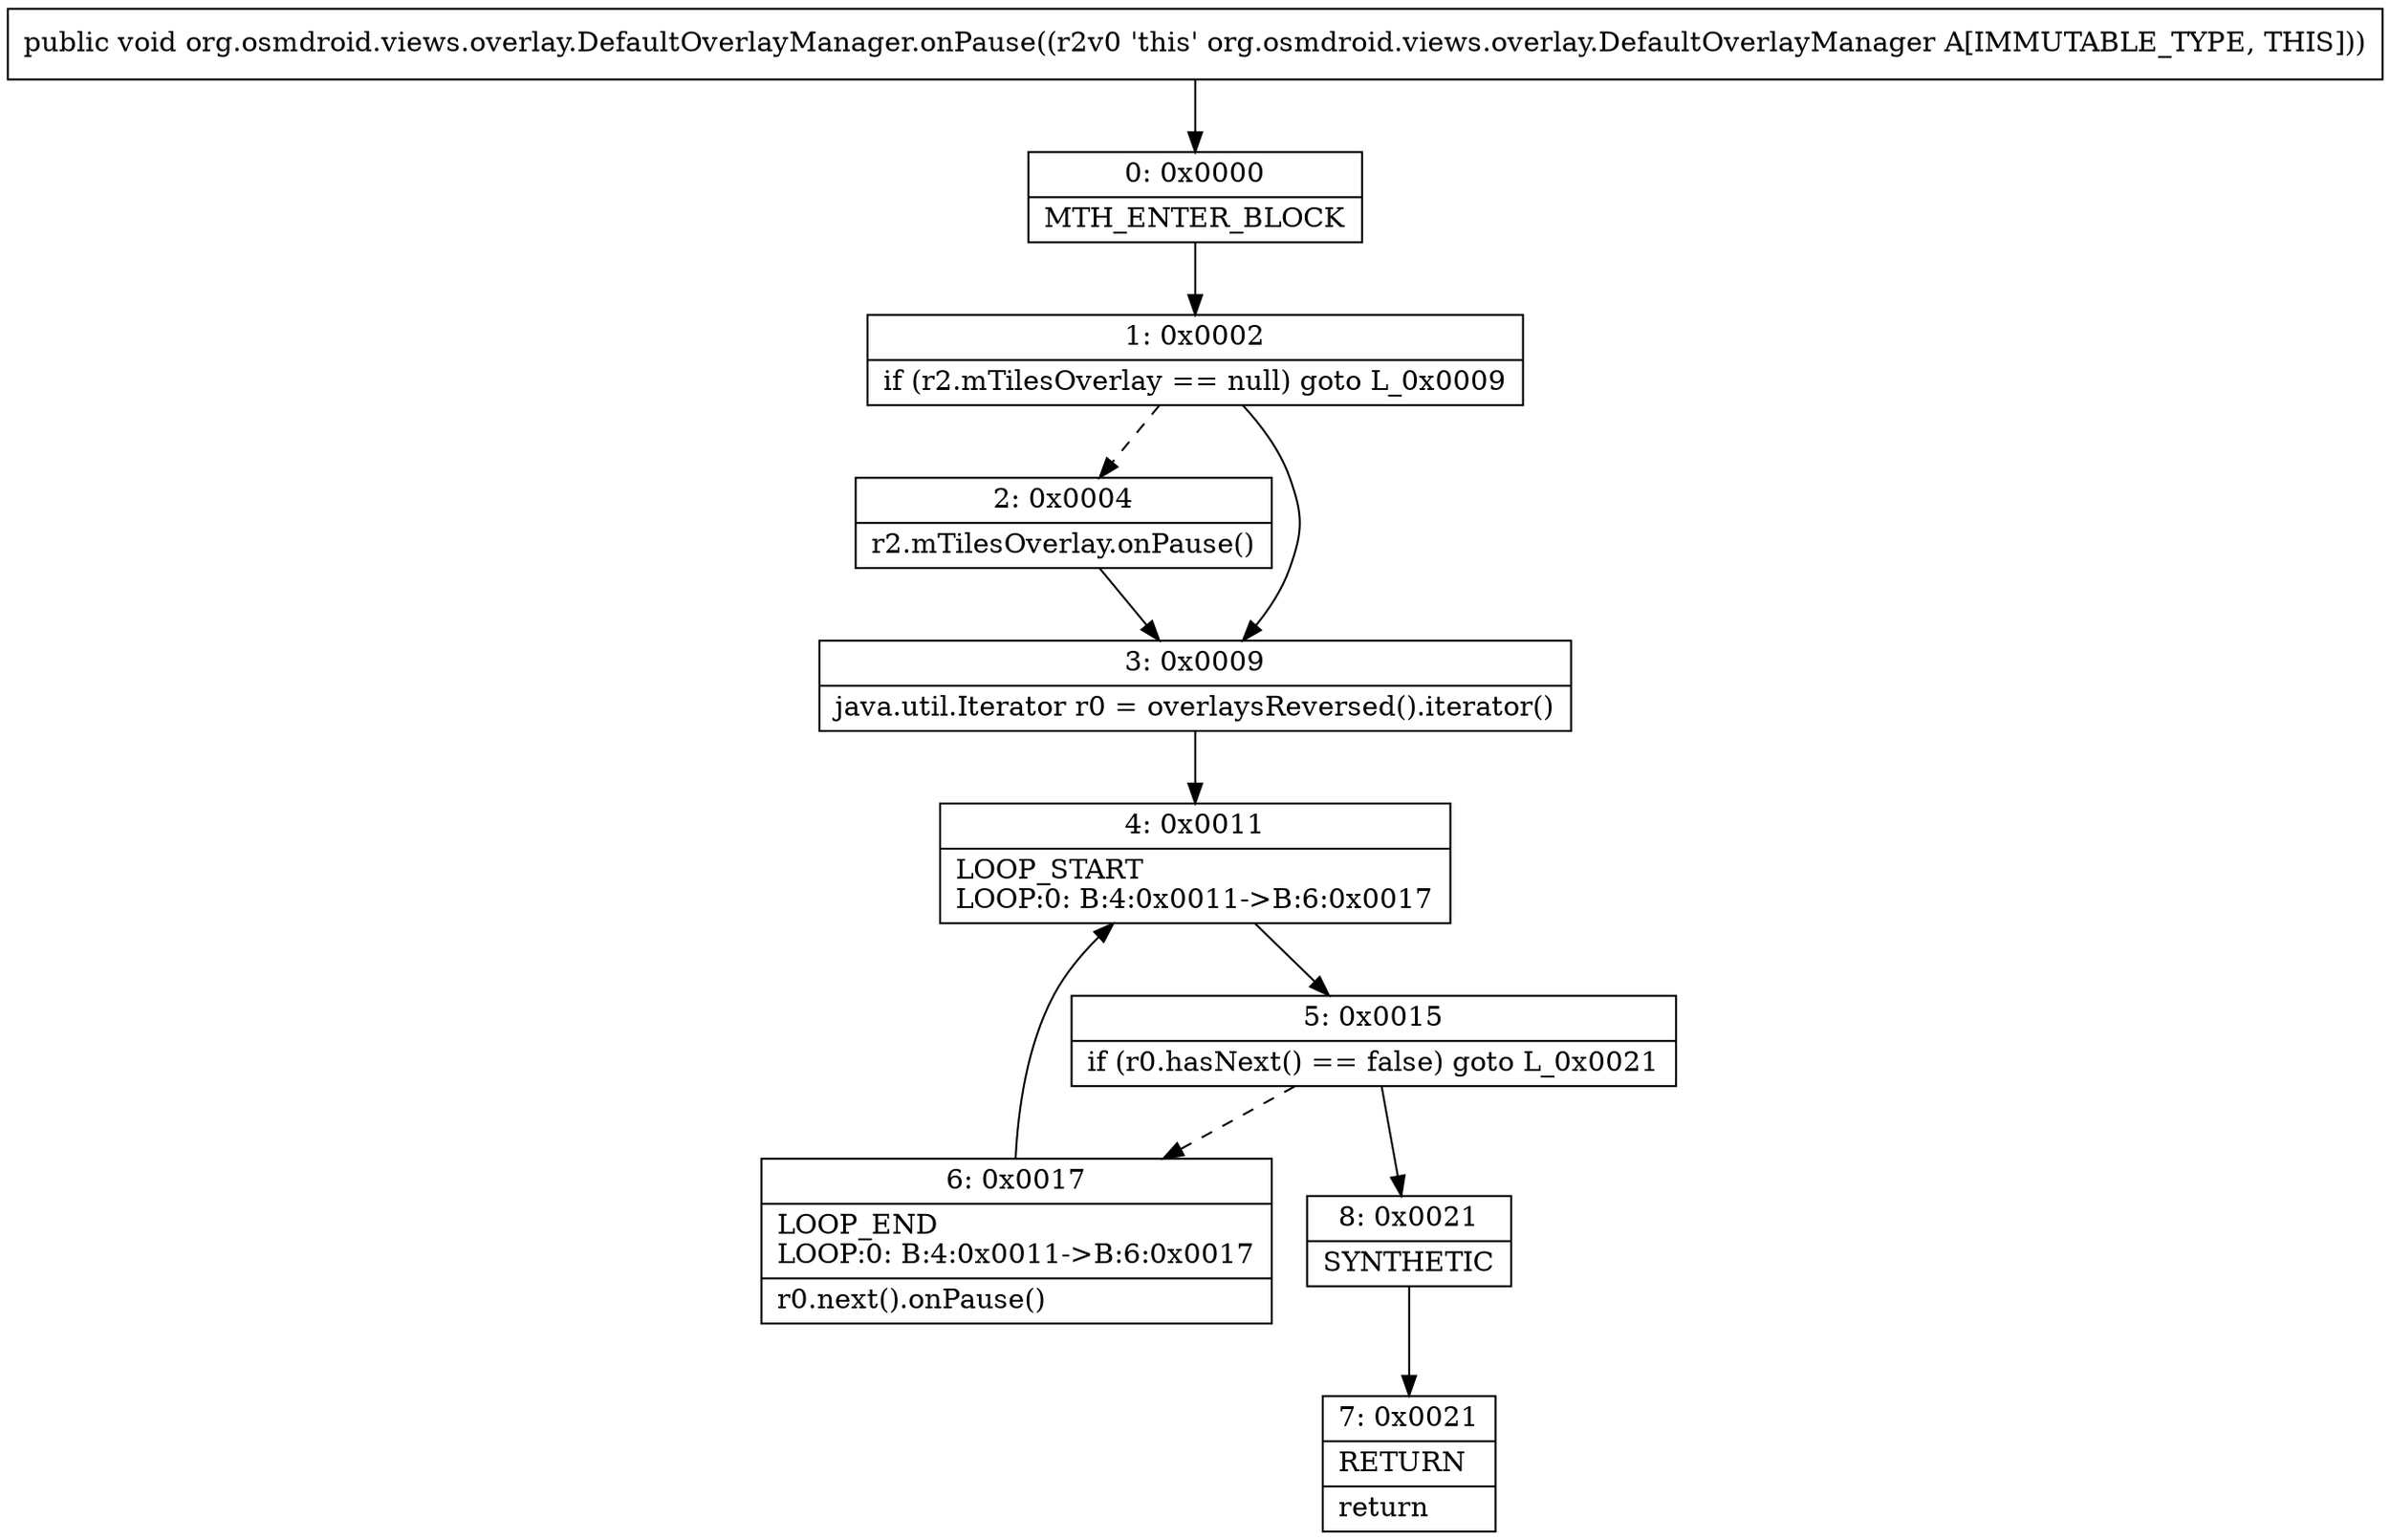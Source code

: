 digraph "CFG fororg.osmdroid.views.overlay.DefaultOverlayManager.onPause()V" {
Node_0 [shape=record,label="{0\:\ 0x0000|MTH_ENTER_BLOCK\l}"];
Node_1 [shape=record,label="{1\:\ 0x0002|if (r2.mTilesOverlay == null) goto L_0x0009\l}"];
Node_2 [shape=record,label="{2\:\ 0x0004|r2.mTilesOverlay.onPause()\l}"];
Node_3 [shape=record,label="{3\:\ 0x0009|java.util.Iterator r0 = overlaysReversed().iterator()\l}"];
Node_4 [shape=record,label="{4\:\ 0x0011|LOOP_START\lLOOP:0: B:4:0x0011\-\>B:6:0x0017\l}"];
Node_5 [shape=record,label="{5\:\ 0x0015|if (r0.hasNext() == false) goto L_0x0021\l}"];
Node_6 [shape=record,label="{6\:\ 0x0017|LOOP_END\lLOOP:0: B:4:0x0011\-\>B:6:0x0017\l|r0.next().onPause()\l}"];
Node_7 [shape=record,label="{7\:\ 0x0021|RETURN\l|return\l}"];
Node_8 [shape=record,label="{8\:\ 0x0021|SYNTHETIC\l}"];
MethodNode[shape=record,label="{public void org.osmdroid.views.overlay.DefaultOverlayManager.onPause((r2v0 'this' org.osmdroid.views.overlay.DefaultOverlayManager A[IMMUTABLE_TYPE, THIS])) }"];
MethodNode -> Node_0;
Node_0 -> Node_1;
Node_1 -> Node_2[style=dashed];
Node_1 -> Node_3;
Node_2 -> Node_3;
Node_3 -> Node_4;
Node_4 -> Node_5;
Node_5 -> Node_6[style=dashed];
Node_5 -> Node_8;
Node_6 -> Node_4;
Node_8 -> Node_7;
}

